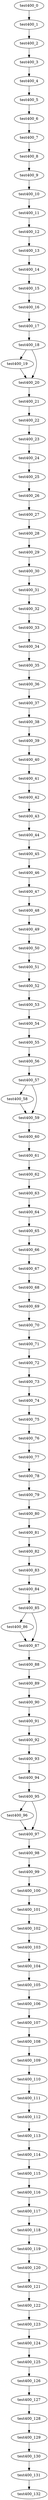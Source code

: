 digraph G {
test400_0->test400_1;
test400_1->test400_2;
test400_2->test400_3;
test400_3->test400_4;
test400_4->test400_5;
test400_5->test400_6;
test400_6->test400_7;
test400_7->test400_8;
test400_8->test400_9;
test400_9->test400_10;
test400_10->test400_11;
test400_11->test400_12;
test400_12->test400_13;
test400_13->test400_14;
test400_14->test400_15;
test400_15->test400_16;
test400_16->test400_17;
test400_17->test400_18;
test400_18->test400_19;
test400_18->test400_20;
test400_19->test400_20;
test400_20->test400_21;
test400_21->test400_22;
test400_22->test400_23;
test400_23->test400_24;
test400_24->test400_25;
test400_25->test400_26;
test400_26->test400_27;
test400_27->test400_28;
test400_28->test400_29;
test400_29->test400_30;
test400_30->test400_31;
test400_31->test400_32;
test400_32->test400_33;
test400_33->test400_34;
test400_34->test400_35;
test400_35->test400_36;
test400_36->test400_37;
test400_37->test400_38;
test400_38->test400_39;
test400_39->test400_40;
test400_40->test400_41;
test400_41->test400_42;
test400_42->test400_43;
test400_43->test400_44;
test400_44->test400_45;
test400_45->test400_46;
test400_46->test400_47;
test400_47->test400_48;
test400_48->test400_49;
test400_49->test400_50;
test400_50->test400_51;
test400_51->test400_52;
test400_52->test400_53;
test400_53->test400_54;
test400_54->test400_55;
test400_55->test400_56;
test400_56->test400_57;
test400_57->test400_58;
test400_57->test400_59;
test400_58->test400_59;
test400_59->test400_60;
test400_60->test400_61;
test400_61->test400_62;
test400_62->test400_63;
test400_63->test400_64;
test400_64->test400_65;
test400_65->test400_66;
test400_66->test400_67;
test400_67->test400_68;
test400_68->test400_69;
test400_69->test400_70;
test400_70->test400_71;
test400_71->test400_72;
test400_72->test400_73;
test400_73->test400_74;
test400_74->test400_75;
test400_75->test400_76;
test400_76->test400_77;
test400_77->test400_78;
test400_78->test400_79;
test400_79->test400_80;
test400_80->test400_81;
test400_81->test400_82;
test400_82->test400_83;
test400_83->test400_84;
test400_84->test400_85;
test400_85->test400_86;
test400_85->test400_87;
test400_86->test400_87;
test400_87->test400_88;
test400_88->test400_89;
test400_89->test400_90;
test400_90->test400_91;
test400_91->test400_92;
test400_92->test400_93;
test400_93->test400_94;
test400_94->test400_95;
test400_95->test400_96;
test400_95->test400_97;
test400_96->test400_97;
test400_97->test400_98;
test400_98->test400_99;
test400_99->test400_100;
test400_100->test400_101;
test400_101->test400_102;
test400_102->test400_103;
test400_103->test400_104;
test400_104->test400_105;
test400_105->test400_106;
test400_106->test400_107;
test400_107->test400_108;
test400_108->test400_109;
test400_109->test400_110;
test400_110->test400_111;
test400_111->test400_112;
test400_112->test400_113;
test400_113->test400_114;
test400_114->test400_115;
test400_115->test400_116;
test400_116->test400_117;
test400_117->test400_118;
test400_118->test400_119;
test400_119->test400_120;
test400_120->test400_121;
test400_121->test400_122;
test400_122->test400_123;
test400_123->test400_124;
test400_124->test400_125;
test400_125->test400_126;
test400_126->test400_127;
test400_127->test400_128;
test400_128->test400_129;
test400_129->test400_130;
test400_130->test400_131;
test400_131->test400_132;

}
